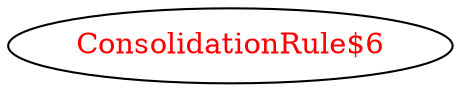 digraph dependencyGraph {
 concentrate=true;
 ranksep="2.0";
 rankdir="LR"; 
 splines="ortho";
"ConsolidationRule$6" [fontcolor="red"];
}